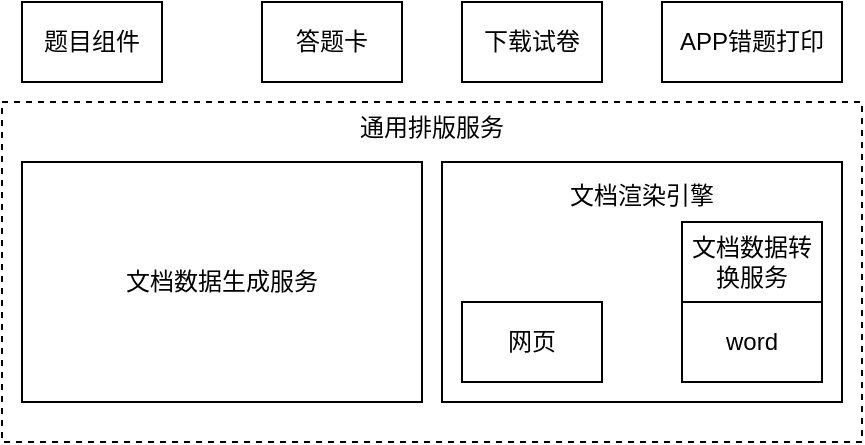 <mxfile version="20.6.2" type="github">
  <diagram id="kgpKYQtTHZ0yAKxKKP6v" name="Page-1">
    <mxGraphModel dx="786" dy="491" grid="1" gridSize="10" guides="1" tooltips="1" connect="1" arrows="1" fold="1" page="1" pageScale="1" pageWidth="850" pageHeight="1100" math="0" shadow="0">
      <root>
        <mxCell id="0" />
        <mxCell id="1" parent="0" />
        <mxCell id="0oZg8qkL9w9ilyilMxtD-13" value="通用排版服务&lt;br&gt;&lt;br&gt;&lt;br&gt;&lt;br&gt;&lt;br&gt;&lt;br&gt;&lt;br&gt;&lt;br&gt;&lt;br&gt;&lt;br&gt;&lt;br&gt;" style="rounded=0;whiteSpace=wrap;html=1;dashed=1;" vertex="1" parent="1">
          <mxGeometry x="190" y="150" width="430" height="170" as="geometry" />
        </mxCell>
        <mxCell id="0oZg8qkL9w9ilyilMxtD-4" value="文档数据生成服务" style="rounded=0;whiteSpace=wrap;html=1;" vertex="1" parent="1">
          <mxGeometry x="200" y="180" width="200" height="120" as="geometry" />
        </mxCell>
        <mxCell id="0oZg8qkL9w9ilyilMxtD-5" value="文档渲染引擎&lt;br&gt;&lt;br&gt;&lt;br&gt;&lt;br&gt;&lt;br&gt;&lt;br&gt;&lt;br&gt;" style="rounded=0;whiteSpace=wrap;html=1;" vertex="1" parent="1">
          <mxGeometry x="410" y="180" width="200" height="120" as="geometry" />
        </mxCell>
        <mxCell id="0oZg8qkL9w9ilyilMxtD-6" value="网页" style="rounded=0;whiteSpace=wrap;html=1;" vertex="1" parent="1">
          <mxGeometry x="420" y="250" width="70" height="40" as="geometry" />
        </mxCell>
        <mxCell id="0oZg8qkL9w9ilyilMxtD-7" value="word" style="rounded=0;whiteSpace=wrap;html=1;" vertex="1" parent="1">
          <mxGeometry x="530" y="250" width="70" height="40" as="geometry" />
        </mxCell>
        <mxCell id="0oZg8qkL9w9ilyilMxtD-8" value="文档数据转换服务" style="rounded=0;whiteSpace=wrap;html=1;" vertex="1" parent="1">
          <mxGeometry x="530" y="210" width="70" height="40" as="geometry" />
        </mxCell>
        <mxCell id="0oZg8qkL9w9ilyilMxtD-9" value="题目组件" style="rounded=0;whiteSpace=wrap;html=1;" vertex="1" parent="1">
          <mxGeometry x="200" y="100" width="70" height="40" as="geometry" />
        </mxCell>
        <mxCell id="0oZg8qkL9w9ilyilMxtD-10" value="答题卡" style="rounded=0;whiteSpace=wrap;html=1;" vertex="1" parent="1">
          <mxGeometry x="320" y="100" width="70" height="40" as="geometry" />
        </mxCell>
        <mxCell id="0oZg8qkL9w9ilyilMxtD-11" value="下载试卷" style="rounded=0;whiteSpace=wrap;html=1;" vertex="1" parent="1">
          <mxGeometry x="420" y="100" width="70" height="40" as="geometry" />
        </mxCell>
        <mxCell id="0oZg8qkL9w9ilyilMxtD-12" value="APP错题打印" style="rounded=0;whiteSpace=wrap;html=1;" vertex="1" parent="1">
          <mxGeometry x="520" y="100" width="90" height="40" as="geometry" />
        </mxCell>
      </root>
    </mxGraphModel>
  </diagram>
</mxfile>
